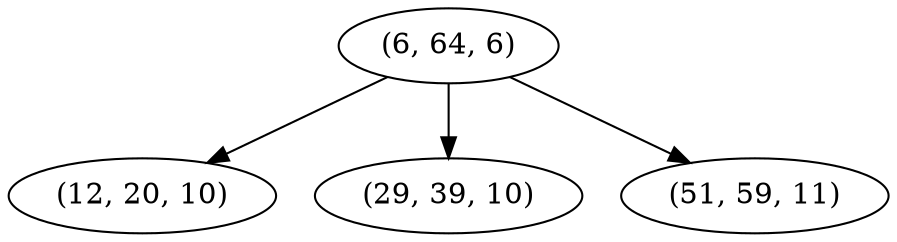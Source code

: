 digraph tree {
    "(6, 64, 6)";
    "(12, 20, 10)";
    "(29, 39, 10)";
    "(51, 59, 11)";
    "(6, 64, 6)" -> "(12, 20, 10)";
    "(6, 64, 6)" -> "(29, 39, 10)";
    "(6, 64, 6)" -> "(51, 59, 11)";
}
